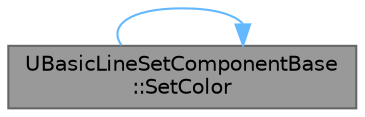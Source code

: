 digraph "UBasicLineSetComponentBase::SetColor"
{
 // INTERACTIVE_SVG=YES
 // LATEX_PDF_SIZE
  bgcolor="transparent";
  edge [fontname=Helvetica,fontsize=10,labelfontname=Helvetica,labelfontsize=10];
  node [fontname=Helvetica,fontsize=10,shape=box,height=0.2,width=0.4];
  rankdir="LR";
  Node1 [id="Node000001",label="UBasicLineSetComponentBase\l::SetColor",height=0.2,width=0.4,color="gray40", fillcolor="grey60", style="filled", fontcolor="black",tooltip="Set per line material Line Color parameter that is uniform for all lines."];
  Node1 -> Node1 [id="edge1_Node000001_Node000001",color="steelblue1",style="solid",tooltip=" "];
}
